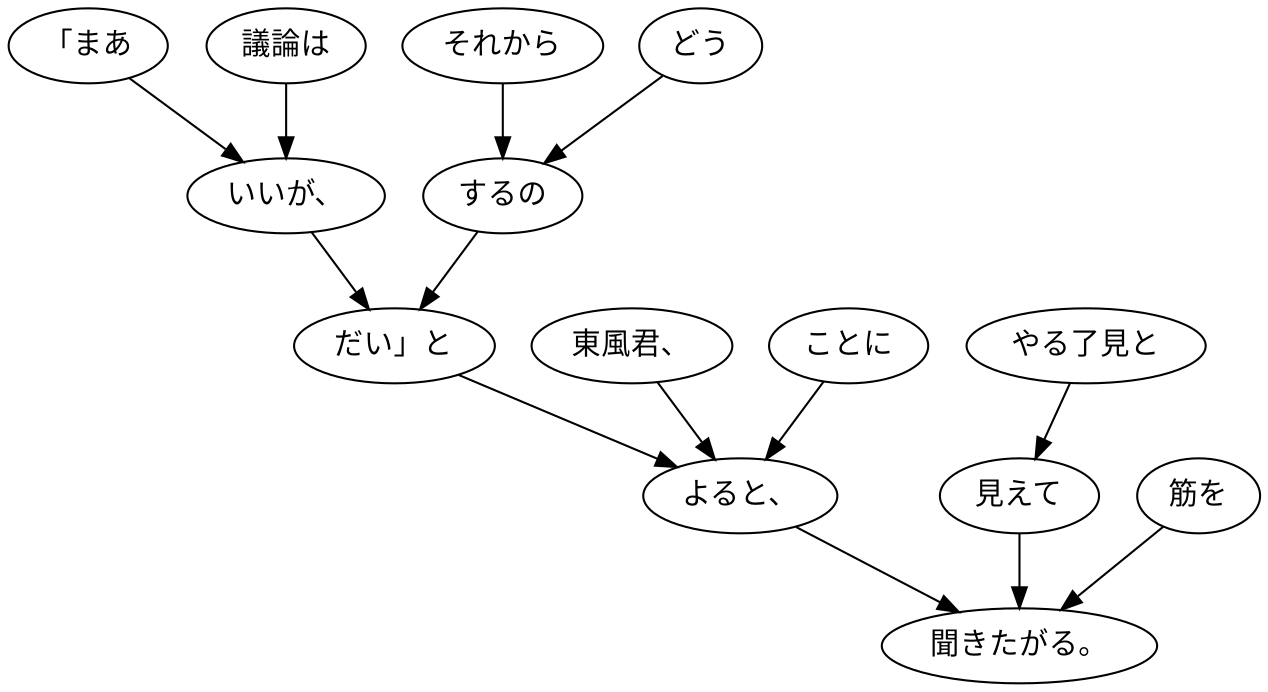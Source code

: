 digraph graph3779 {
	node0 [label="「まあ"];
	node1 [label="議論は"];
	node2 [label="いいが、"];
	node3 [label="それから"];
	node4 [label="どう"];
	node5 [label="するの"];
	node6 [label="だい」と"];
	node7 [label="東風君、"];
	node8 [label="ことに"];
	node9 [label="よると、"];
	node10 [label="やる了見と"];
	node11 [label="見えて"];
	node12 [label="筋を"];
	node13 [label="聞きたがる。"];
	node0 -> node2;
	node1 -> node2;
	node2 -> node6;
	node3 -> node5;
	node4 -> node5;
	node5 -> node6;
	node6 -> node9;
	node7 -> node9;
	node8 -> node9;
	node9 -> node13;
	node10 -> node11;
	node11 -> node13;
	node12 -> node13;
}
